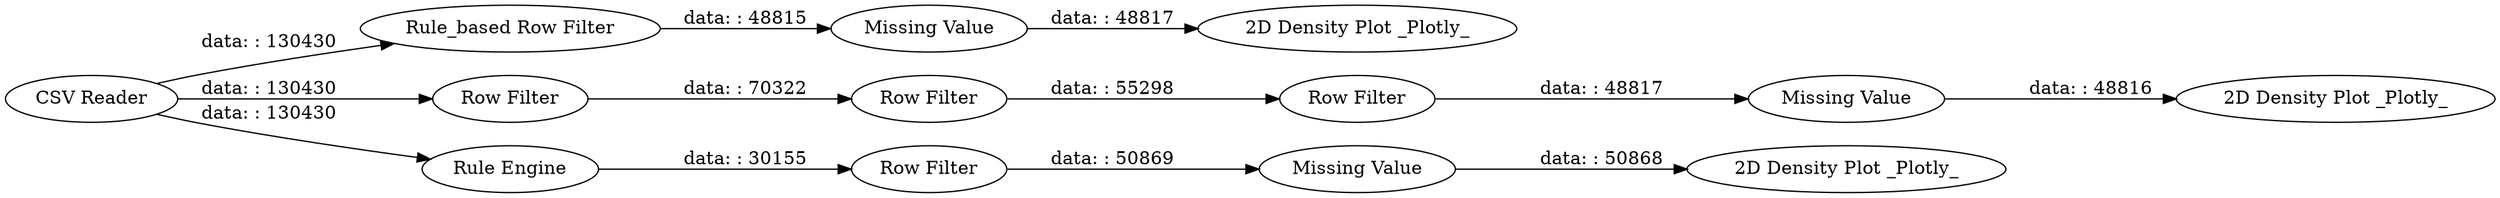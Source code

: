 digraph {
	"-128437197902940227_4" [label="Row Filter"]
	"-128437197902940227_9" [label="Row Filter"]
	"-128437197902940227_11" [label="Missing Value"]
	"-128437197902940227_14" [label="2D Density Plot _Plotly_"]
	"-128437197902940227_12" [label="Rule_based Row Filter"]
	"-128437197902940227_2" [label="Row Filter"]
	"-128437197902940227_3" [label="Row Filter"]
	"-128437197902940227_10" [label="2D Density Plot _Plotly_"]
	"-128437197902940227_13" [label="Missing Value"]
	"-128437197902940227_7" [label="2D Density Plot _Plotly_"]
	"-128437197902940227_8" [label="Rule Engine"]
	"-128437197902940227_5" [label="Missing Value"]
	"-128437197902940227_1" [label="CSV Reader"]
	"-128437197902940227_4" -> "-128437197902940227_5" [label="data: : 48817"]
	"-128437197902940227_11" -> "-128437197902940227_10" [label="data: : 50868"]
	"-128437197902940227_1" -> "-128437197902940227_2" [label="data: : 130430"]
	"-128437197902940227_2" -> "-128437197902940227_3" [label="data: : 70322"]
	"-128437197902940227_1" -> "-128437197902940227_12" [label="data: : 130430"]
	"-128437197902940227_5" -> "-128437197902940227_7" [label="data: : 48816"]
	"-128437197902940227_8" -> "-128437197902940227_9" [label="data: : 30155"]
	"-128437197902940227_9" -> "-128437197902940227_11" [label="data: : 50869"]
	"-128437197902940227_13" -> "-128437197902940227_14" [label="data: : 48817"]
	"-128437197902940227_12" -> "-128437197902940227_13" [label="data: : 48815"]
	"-128437197902940227_3" -> "-128437197902940227_4" [label="data: : 55298"]
	"-128437197902940227_1" -> "-128437197902940227_8" [label="data: : 130430"]
	rankdir=LR
}
